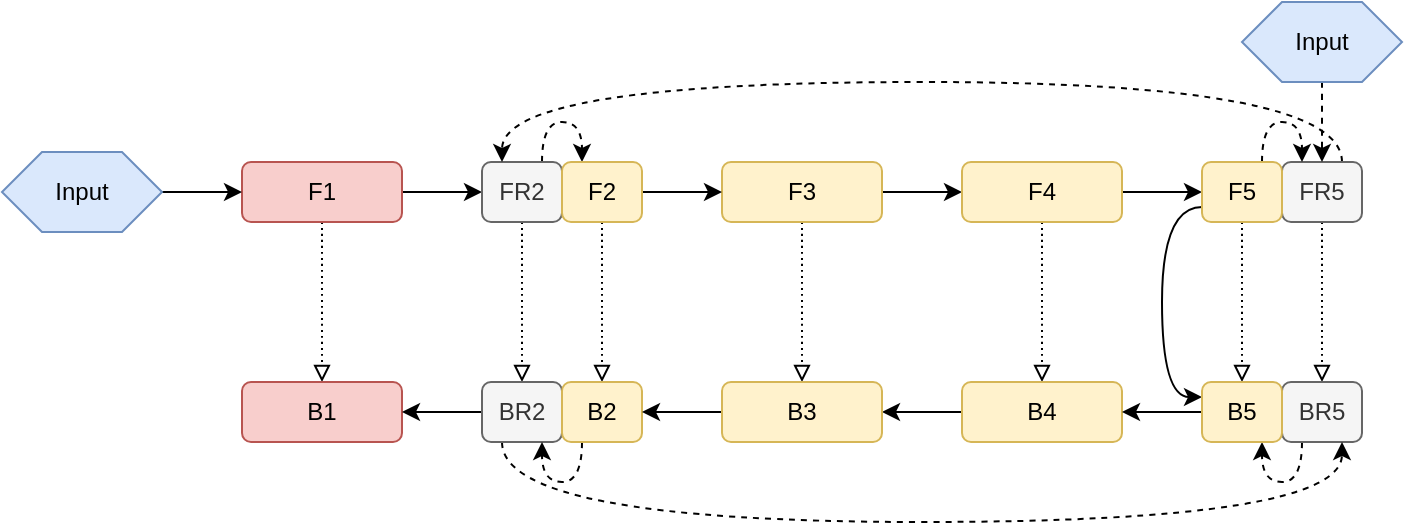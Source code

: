 <mxfile version="20.2.8" type="github">
  <diagram id="5Q9INnKn81z7STsdrhi8" name="第 1 页">
    <mxGraphModel dx="1038" dy="482" grid="1" gridSize="10" guides="1" tooltips="1" connect="1" arrows="1" fold="1" page="1" pageScale="1" pageWidth="2000" pageHeight="1169" math="0" shadow="0">
      <root>
        <mxCell id="0" />
        <mxCell id="1" parent="0" />
        <mxCell id="-gOKCJ8Xob2ZJ9NSNxOn-1" style="edgeStyle=orthogonalEdgeStyle;rounded=0;orthogonalLoop=1;jettySize=auto;html=1;exitX=1;exitY=0.5;exitDx=0;exitDy=0;entryX=0;entryY=0.5;entryDx=0;entryDy=0;fillColor=#fff2cc;strokeColor=#000000;" parent="1" source="-gOKCJ8Xob2ZJ9NSNxOn-2" target="-gOKCJ8Xob2ZJ9NSNxOn-7" edge="1">
          <mxGeometry relative="1" as="geometry" />
        </mxCell>
        <mxCell id="-gOKCJ8Xob2ZJ9NSNxOn-93" style="edgeStyle=orthogonalEdgeStyle;curved=1;sketch=0;orthogonalLoop=1;jettySize=auto;html=1;exitX=0.5;exitY=1;exitDx=0;exitDy=0;shadow=0;endArrow=block;endFill=0;strokeWidth=1;dashed=1;dashPattern=1 2;" parent="1" source="-gOKCJ8Xob2ZJ9NSNxOn-2" target="-gOKCJ8Xob2ZJ9NSNxOn-66" edge="1">
          <mxGeometry relative="1" as="geometry" />
        </mxCell>
        <mxCell id="-gOKCJ8Xob2ZJ9NSNxOn-2" value="F1" style="rounded=1;whiteSpace=wrap;html=1;shadow=0;sketch=0;glass=0;fillColor=#f8cecc;strokeColor=#b85450;" parent="1" vertex="1">
          <mxGeometry x="320" y="170" width="80" height="30" as="geometry" />
        </mxCell>
        <mxCell id="-gOKCJ8Xob2ZJ9NSNxOn-3" style="edgeStyle=orthogonalEdgeStyle;rounded=0;orthogonalLoop=1;jettySize=auto;html=1;exitX=1;exitY=0.5;exitDx=0;exitDy=0;entryX=0;entryY=0.5;entryDx=0;entryDy=0;" parent="1" source="-gOKCJ8Xob2ZJ9NSNxOn-5" target="-gOKCJ8Xob2ZJ9NSNxOn-2" edge="1">
          <mxGeometry relative="1" as="geometry" />
        </mxCell>
        <mxCell id="-gOKCJ8Xob2ZJ9NSNxOn-5" value="Input" style="shape=hexagon;perimeter=hexagonPerimeter2;whiteSpace=wrap;html=1;fixedSize=1;fillColor=#dae8fc;strokeColor=#6c8ebf;" parent="1" vertex="1">
          <mxGeometry x="200" y="165" width="80" height="40" as="geometry" />
        </mxCell>
        <mxCell id="-gOKCJ8Xob2ZJ9NSNxOn-62" style="edgeStyle=orthogonalEdgeStyle;curved=1;sketch=0;orthogonalLoop=1;jettySize=auto;html=1;exitX=0.75;exitY=0;exitDx=0;exitDy=0;entryX=0.25;entryY=0;entryDx=0;entryDy=0;shadow=0;dashed=1;strokeColor=#000000;" parent="1" source="-gOKCJ8Xob2ZJ9NSNxOn-7" target="-gOKCJ8Xob2ZJ9NSNxOn-37" edge="1">
          <mxGeometry relative="1" as="geometry">
            <Array as="points">
              <mxPoint x="470" y="150" />
              <mxPoint x="490" y="150" />
            </Array>
          </mxGeometry>
        </mxCell>
        <mxCell id="-gOKCJ8Xob2ZJ9NSNxOn-97" style="edgeStyle=orthogonalEdgeStyle;curved=1;sketch=0;orthogonalLoop=1;jettySize=auto;html=1;exitX=0.5;exitY=1;exitDx=0;exitDy=0;entryX=0.5;entryY=0;entryDx=0;entryDy=0;shadow=0;endArrow=block;endFill=0;strokeColor=#000000;strokeWidth=1;dashed=1;dashPattern=1 2;" parent="1" source="-gOKCJ8Xob2ZJ9NSNxOn-7" target="-gOKCJ8Xob2ZJ9NSNxOn-67" edge="1">
          <mxGeometry relative="1" as="geometry" />
        </mxCell>
        <mxCell id="-gOKCJ8Xob2ZJ9NSNxOn-7" value="FR2" style="rounded=1;whiteSpace=wrap;html=1;shadow=0;sketch=0;glass=0;fillColor=#f5f5f5;strokeColor=#666666;gradientDirection=east;fontColor=#333333;" parent="1" vertex="1">
          <mxGeometry x="440" y="170" width="40" height="30" as="geometry" />
        </mxCell>
        <mxCell id="-gOKCJ8Xob2ZJ9NSNxOn-100" style="edgeStyle=orthogonalEdgeStyle;curved=1;sketch=0;orthogonalLoop=1;jettySize=auto;html=1;exitX=0.5;exitY=1;exitDx=0;exitDy=0;entryX=0.5;entryY=0;entryDx=0;entryDy=0;shadow=0;endArrow=block;endFill=0;strokeColor=#000000;strokeWidth=1;dashed=1;dashPattern=1 2;" parent="1" source="-gOKCJ8Xob2ZJ9NSNxOn-8" target="-gOKCJ8Xob2ZJ9NSNxOn-69" edge="1">
          <mxGeometry relative="1" as="geometry" />
        </mxCell>
        <mxCell id="USoCeS0oPAwzw0LSOEsq-5" style="edgeStyle=orthogonalEdgeStyle;rounded=0;orthogonalLoop=1;jettySize=auto;html=1;exitX=1;exitY=0.5;exitDx=0;exitDy=0;entryX=0;entryY=0.5;entryDx=0;entryDy=0;" parent="1" source="-gOKCJ8Xob2ZJ9NSNxOn-8" target="-gOKCJ8Xob2ZJ9NSNxOn-28" edge="1">
          <mxGeometry relative="1" as="geometry" />
        </mxCell>
        <mxCell id="-gOKCJ8Xob2ZJ9NSNxOn-8" value="F3" style="rounded=1;whiteSpace=wrap;html=1;shadow=0;sketch=0;glass=0;fillColor=#fff2cc;strokeColor=#d6b656;" parent="1" vertex="1">
          <mxGeometry x="560" y="170" width="80" height="30" as="geometry" />
        </mxCell>
        <mxCell id="-gOKCJ8Xob2ZJ9NSNxOn-102" style="edgeStyle=orthogonalEdgeStyle;curved=1;sketch=0;orthogonalLoop=1;jettySize=auto;html=1;exitX=0.5;exitY=1;exitDx=0;exitDy=0;entryX=0.5;entryY=0;entryDx=0;entryDy=0;shadow=0;endArrow=block;endFill=0;strokeColor=#000000;strokeWidth=1;dashed=1;dashPattern=1 2;" parent="1" source="-gOKCJ8Xob2ZJ9NSNxOn-27" target="-gOKCJ8Xob2ZJ9NSNxOn-64" edge="1">
          <mxGeometry relative="1" as="geometry" />
        </mxCell>
        <mxCell id="USoCeS0oPAwzw0LSOEsq-14" style="edgeStyle=orthogonalEdgeStyle;curved=1;rounded=0;orthogonalLoop=1;jettySize=auto;html=1;exitX=0.75;exitY=0;exitDx=0;exitDy=0;entryX=0.25;entryY=0;entryDx=0;entryDy=0;dashed=1;" parent="1" source="-gOKCJ8Xob2ZJ9NSNxOn-27" target="-gOKCJ8Xob2ZJ9NSNxOn-7" edge="1">
          <mxGeometry relative="1" as="geometry">
            <Array as="points">
              <mxPoint x="870" y="130" />
              <mxPoint x="450" y="130" />
            </Array>
          </mxGeometry>
        </mxCell>
        <mxCell id="-gOKCJ8Xob2ZJ9NSNxOn-27" value="FR5" style="rounded=1;whiteSpace=wrap;html=1;shadow=0;sketch=0;glass=0;fillColor=#f5f5f5;strokeColor=#666666;fontColor=#333333;" parent="1" vertex="1">
          <mxGeometry x="840" y="170" width="40" height="30" as="geometry" />
        </mxCell>
        <mxCell id="-gOKCJ8Xob2ZJ9NSNxOn-103" style="edgeStyle=orthogonalEdgeStyle;curved=1;sketch=0;orthogonalLoop=1;jettySize=auto;html=1;exitX=0.5;exitY=1;exitDx=0;exitDy=0;entryX=0.5;entryY=0;entryDx=0;entryDy=0;shadow=0;endArrow=block;endFill=0;strokeColor=#000000;strokeWidth=1;dashed=1;dashPattern=1 2;" parent="1" source="-gOKCJ8Xob2ZJ9NSNxOn-28" target="-gOKCJ8Xob2ZJ9NSNxOn-63" edge="1">
          <mxGeometry relative="1" as="geometry" />
        </mxCell>
        <mxCell id="USoCeS0oPAwzw0LSOEsq-7" style="edgeStyle=orthogonalEdgeStyle;rounded=0;orthogonalLoop=1;jettySize=auto;html=1;exitX=1;exitY=0.5;exitDx=0;exitDy=0;entryX=0;entryY=0.5;entryDx=0;entryDy=0;" parent="1" source="-gOKCJ8Xob2ZJ9NSNxOn-28" target="-gOKCJ8Xob2ZJ9NSNxOn-42" edge="1">
          <mxGeometry relative="1" as="geometry" />
        </mxCell>
        <mxCell id="-gOKCJ8Xob2ZJ9NSNxOn-28" value="F4" style="rounded=1;whiteSpace=wrap;html=1;shadow=0;sketch=0;glass=0;fillColor=#fff2cc;strokeColor=#d6b656;" parent="1" vertex="1">
          <mxGeometry x="680" y="170" width="80" height="30" as="geometry" />
        </mxCell>
        <mxCell id="-gOKCJ8Xob2ZJ9NSNxOn-99" style="edgeStyle=orthogonalEdgeStyle;curved=1;sketch=0;orthogonalLoop=1;jettySize=auto;html=1;exitX=0.5;exitY=1;exitDx=0;exitDy=0;entryX=0.5;entryY=0;entryDx=0;entryDy=0;shadow=0;endArrow=block;endFill=0;strokeColor=#000000;strokeWidth=1;dashed=1;dashPattern=1 2;" parent="1" source="-gOKCJ8Xob2ZJ9NSNxOn-37" target="-gOKCJ8Xob2ZJ9NSNxOn-68" edge="1">
          <mxGeometry relative="1" as="geometry" />
        </mxCell>
        <mxCell id="USoCeS0oPAwzw0LSOEsq-2" style="edgeStyle=orthogonalEdgeStyle;rounded=0;orthogonalLoop=1;jettySize=auto;html=1;exitX=1;exitY=0.5;exitDx=0;exitDy=0;" parent="1" source="-gOKCJ8Xob2ZJ9NSNxOn-37" target="-gOKCJ8Xob2ZJ9NSNxOn-8" edge="1">
          <mxGeometry relative="1" as="geometry" />
        </mxCell>
        <mxCell id="-gOKCJ8Xob2ZJ9NSNxOn-37" value="F2" style="rounded=1;whiteSpace=wrap;html=1;shadow=0;sketch=0;glass=0;fillColor=#fff2cc;strokeColor=#d6b656;gradientDirection=east;" parent="1" vertex="1">
          <mxGeometry x="480" y="170" width="40" height="30" as="geometry" />
        </mxCell>
        <mxCell id="-gOKCJ8Xob2ZJ9NSNxOn-60" style="edgeStyle=orthogonalEdgeStyle;curved=1;sketch=0;orthogonalLoop=1;jettySize=auto;html=1;exitX=0.75;exitY=0;exitDx=0;exitDy=0;entryX=0.25;entryY=0;entryDx=0;entryDy=0;shadow=0;dashed=1;strokeColor=#000000;" parent="1" source="-gOKCJ8Xob2ZJ9NSNxOn-42" target="-gOKCJ8Xob2ZJ9NSNxOn-27" edge="1">
          <mxGeometry relative="1" as="geometry">
            <Array as="points">
              <mxPoint x="830" y="150" />
              <mxPoint x="850" y="150" />
            </Array>
          </mxGeometry>
        </mxCell>
        <mxCell id="-gOKCJ8Xob2ZJ9NSNxOn-101" style="edgeStyle=orthogonalEdgeStyle;curved=1;sketch=0;orthogonalLoop=1;jettySize=auto;html=1;exitX=0.5;exitY=1;exitDx=0;exitDy=0;entryX=0.5;entryY=0;entryDx=0;entryDy=0;shadow=0;endArrow=block;endFill=0;strokeColor=#000000;strokeWidth=1;dashed=1;dashPattern=1 2;" parent="1" source="-gOKCJ8Xob2ZJ9NSNxOn-42" target="-gOKCJ8Xob2ZJ9NSNxOn-65" edge="1">
          <mxGeometry relative="1" as="geometry" />
        </mxCell>
        <mxCell id="88z0l8GVxPYcB0Yqdw0h-11" style="edgeStyle=orthogonalEdgeStyle;curved=1;rounded=0;orthogonalLoop=1;jettySize=auto;html=1;exitX=0;exitY=0.75;exitDx=0;exitDy=0;entryX=0;entryY=0.25;entryDx=0;entryDy=0;" edge="1" parent="1" source="-gOKCJ8Xob2ZJ9NSNxOn-42" target="-gOKCJ8Xob2ZJ9NSNxOn-65">
          <mxGeometry relative="1" as="geometry" />
        </mxCell>
        <mxCell id="-gOKCJ8Xob2ZJ9NSNxOn-42" value="F5" style="rounded=1;whiteSpace=wrap;html=1;shadow=0;sketch=0;glass=0;fillColor=#fff2cc;strokeColor=#d6b656;gradientDirection=east;" parent="1" vertex="1">
          <mxGeometry x="800" y="170" width="40" height="30" as="geometry" />
        </mxCell>
        <mxCell id="USoCeS0oPAwzw0LSOEsq-6" style="edgeStyle=orthogonalEdgeStyle;rounded=0;orthogonalLoop=1;jettySize=auto;html=1;exitX=0;exitY=0.5;exitDx=0;exitDy=0;" parent="1" source="-gOKCJ8Xob2ZJ9NSNxOn-63" target="-gOKCJ8Xob2ZJ9NSNxOn-69" edge="1">
          <mxGeometry relative="1" as="geometry" />
        </mxCell>
        <mxCell id="-gOKCJ8Xob2ZJ9NSNxOn-63" value="B4" style="rounded=1;whiteSpace=wrap;html=1;shadow=0;sketch=0;glass=0;fillColor=#fff2cc;strokeColor=#d6b656;" parent="1" vertex="1">
          <mxGeometry x="680" y="280" width="80" height="30" as="geometry" />
        </mxCell>
        <mxCell id="88z0l8GVxPYcB0Yqdw0h-2" style="edgeStyle=orthogonalEdgeStyle;curved=1;rounded=0;orthogonalLoop=1;jettySize=auto;html=1;exitX=0.25;exitY=1;exitDx=0;exitDy=0;entryX=0.75;entryY=1;entryDx=0;entryDy=0;dashed=1;" edge="1" parent="1" source="-gOKCJ8Xob2ZJ9NSNxOn-64" target="-gOKCJ8Xob2ZJ9NSNxOn-65">
          <mxGeometry relative="1" as="geometry">
            <Array as="points">
              <mxPoint x="850" y="330" />
              <mxPoint x="830" y="330" />
            </Array>
          </mxGeometry>
        </mxCell>
        <mxCell id="-gOKCJ8Xob2ZJ9NSNxOn-64" value="BR5" style="rounded=1;whiteSpace=wrap;html=1;shadow=0;sketch=0;glass=0;fillColor=#f5f5f5;strokeColor=#666666;fontColor=#333333;" parent="1" vertex="1">
          <mxGeometry x="840" y="280" width="40" height="30" as="geometry" />
        </mxCell>
        <mxCell id="USoCeS0oPAwzw0LSOEsq-8" style="edgeStyle=orthogonalEdgeStyle;rounded=0;orthogonalLoop=1;jettySize=auto;html=1;exitX=0;exitY=0.5;exitDx=0;exitDy=0;entryX=1;entryY=0.5;entryDx=0;entryDy=0;" parent="1" source="-gOKCJ8Xob2ZJ9NSNxOn-65" target="-gOKCJ8Xob2ZJ9NSNxOn-63" edge="1">
          <mxGeometry relative="1" as="geometry" />
        </mxCell>
        <mxCell id="-gOKCJ8Xob2ZJ9NSNxOn-65" value="B5" style="rounded=1;whiteSpace=wrap;html=1;shadow=0;sketch=0;glass=0;fillColor=#fff2cc;strokeColor=#d6b656;gradientDirection=east;" parent="1" vertex="1">
          <mxGeometry x="800" y="280" width="40" height="30" as="geometry" />
        </mxCell>
        <mxCell id="-gOKCJ8Xob2ZJ9NSNxOn-66" value="B1" style="rounded=1;whiteSpace=wrap;html=1;shadow=0;sketch=0;glass=0;fillColor=#f8cecc;strokeColor=#b85450;" parent="1" vertex="1">
          <mxGeometry x="320" y="280" width="80" height="30" as="geometry" />
        </mxCell>
        <mxCell id="-gOKCJ8Xob2ZJ9NSNxOn-73" style="edgeStyle=orthogonalEdgeStyle;curved=1;sketch=0;orthogonalLoop=1;jettySize=auto;html=1;exitX=0;exitY=0.5;exitDx=0;exitDy=0;entryX=1;entryY=0.5;entryDx=0;entryDy=0;shadow=0;strokeColor=#000000;" parent="1" source="-gOKCJ8Xob2ZJ9NSNxOn-67" target="-gOKCJ8Xob2ZJ9NSNxOn-66" edge="1">
          <mxGeometry relative="1" as="geometry" />
        </mxCell>
        <mxCell id="88z0l8GVxPYcB0Yqdw0h-1" style="edgeStyle=orthogonalEdgeStyle;curved=1;rounded=0;orthogonalLoop=1;jettySize=auto;html=1;exitX=0.25;exitY=1;exitDx=0;exitDy=0;entryX=0.75;entryY=1;entryDx=0;entryDy=0;dashed=1;" edge="1" parent="1" source="-gOKCJ8Xob2ZJ9NSNxOn-67" target="-gOKCJ8Xob2ZJ9NSNxOn-64">
          <mxGeometry relative="1" as="geometry">
            <Array as="points">
              <mxPoint x="450" y="350" />
              <mxPoint x="870" y="350" />
            </Array>
          </mxGeometry>
        </mxCell>
        <mxCell id="-gOKCJ8Xob2ZJ9NSNxOn-67" value="BR2" style="rounded=1;whiteSpace=wrap;html=1;shadow=0;sketch=0;glass=0;fillColor=#f5f5f5;strokeColor=#666666;gradientDirection=east;fontColor=#333333;" parent="1" vertex="1">
          <mxGeometry x="440" y="280" width="40" height="30" as="geometry" />
        </mxCell>
        <mxCell id="88z0l8GVxPYcB0Yqdw0h-4" style="edgeStyle=orthogonalEdgeStyle;curved=1;rounded=0;orthogonalLoop=1;jettySize=auto;html=1;exitX=0.25;exitY=1;exitDx=0;exitDy=0;entryX=0.75;entryY=1;entryDx=0;entryDy=0;dashed=1;" edge="1" parent="1" source="-gOKCJ8Xob2ZJ9NSNxOn-68" target="-gOKCJ8Xob2ZJ9NSNxOn-67">
          <mxGeometry relative="1" as="geometry">
            <Array as="points">
              <mxPoint x="490" y="330" />
              <mxPoint x="470" y="330" />
            </Array>
          </mxGeometry>
        </mxCell>
        <mxCell id="-gOKCJ8Xob2ZJ9NSNxOn-68" value="B2" style="rounded=1;whiteSpace=wrap;html=1;shadow=0;sketch=0;glass=0;fillColor=#fff2cc;strokeColor=#d6b656;gradientDirection=east;" parent="1" vertex="1">
          <mxGeometry x="480" y="280" width="40" height="30" as="geometry" />
        </mxCell>
        <mxCell id="USoCeS0oPAwzw0LSOEsq-4" style="edgeStyle=orthogonalEdgeStyle;rounded=0;orthogonalLoop=1;jettySize=auto;html=1;exitX=0;exitY=0.5;exitDx=0;exitDy=0;entryX=1;entryY=0.5;entryDx=0;entryDy=0;" parent="1" source="-gOKCJ8Xob2ZJ9NSNxOn-69" target="-gOKCJ8Xob2ZJ9NSNxOn-68" edge="1">
          <mxGeometry relative="1" as="geometry" />
        </mxCell>
        <mxCell id="-gOKCJ8Xob2ZJ9NSNxOn-69" value="B3" style="rounded=1;whiteSpace=wrap;html=1;shadow=0;sketch=0;glass=0;fillColor=#fff2cc;strokeColor=#d6b656;" parent="1" vertex="1">
          <mxGeometry x="560" y="280" width="80" height="30" as="geometry" />
        </mxCell>
        <mxCell id="USoCeS0oPAwzw0LSOEsq-12" style="edgeStyle=orthogonalEdgeStyle;curved=1;rounded=0;orthogonalLoop=1;jettySize=auto;html=1;exitX=0.5;exitY=1;exitDx=0;exitDy=0;entryX=0.5;entryY=0;entryDx=0;entryDy=0;dashed=1;" parent="1" source="USoCeS0oPAwzw0LSOEsq-10" target="-gOKCJ8Xob2ZJ9NSNxOn-27" edge="1">
          <mxGeometry relative="1" as="geometry" />
        </mxCell>
        <mxCell id="USoCeS0oPAwzw0LSOEsq-10" value="Input" style="shape=hexagon;perimeter=hexagonPerimeter2;whiteSpace=wrap;html=1;fixedSize=1;fillColor=#dae8fc;strokeColor=#6c8ebf;" parent="1" vertex="1">
          <mxGeometry x="820" y="90" width="80" height="40" as="geometry" />
        </mxCell>
      </root>
    </mxGraphModel>
  </diagram>
</mxfile>
